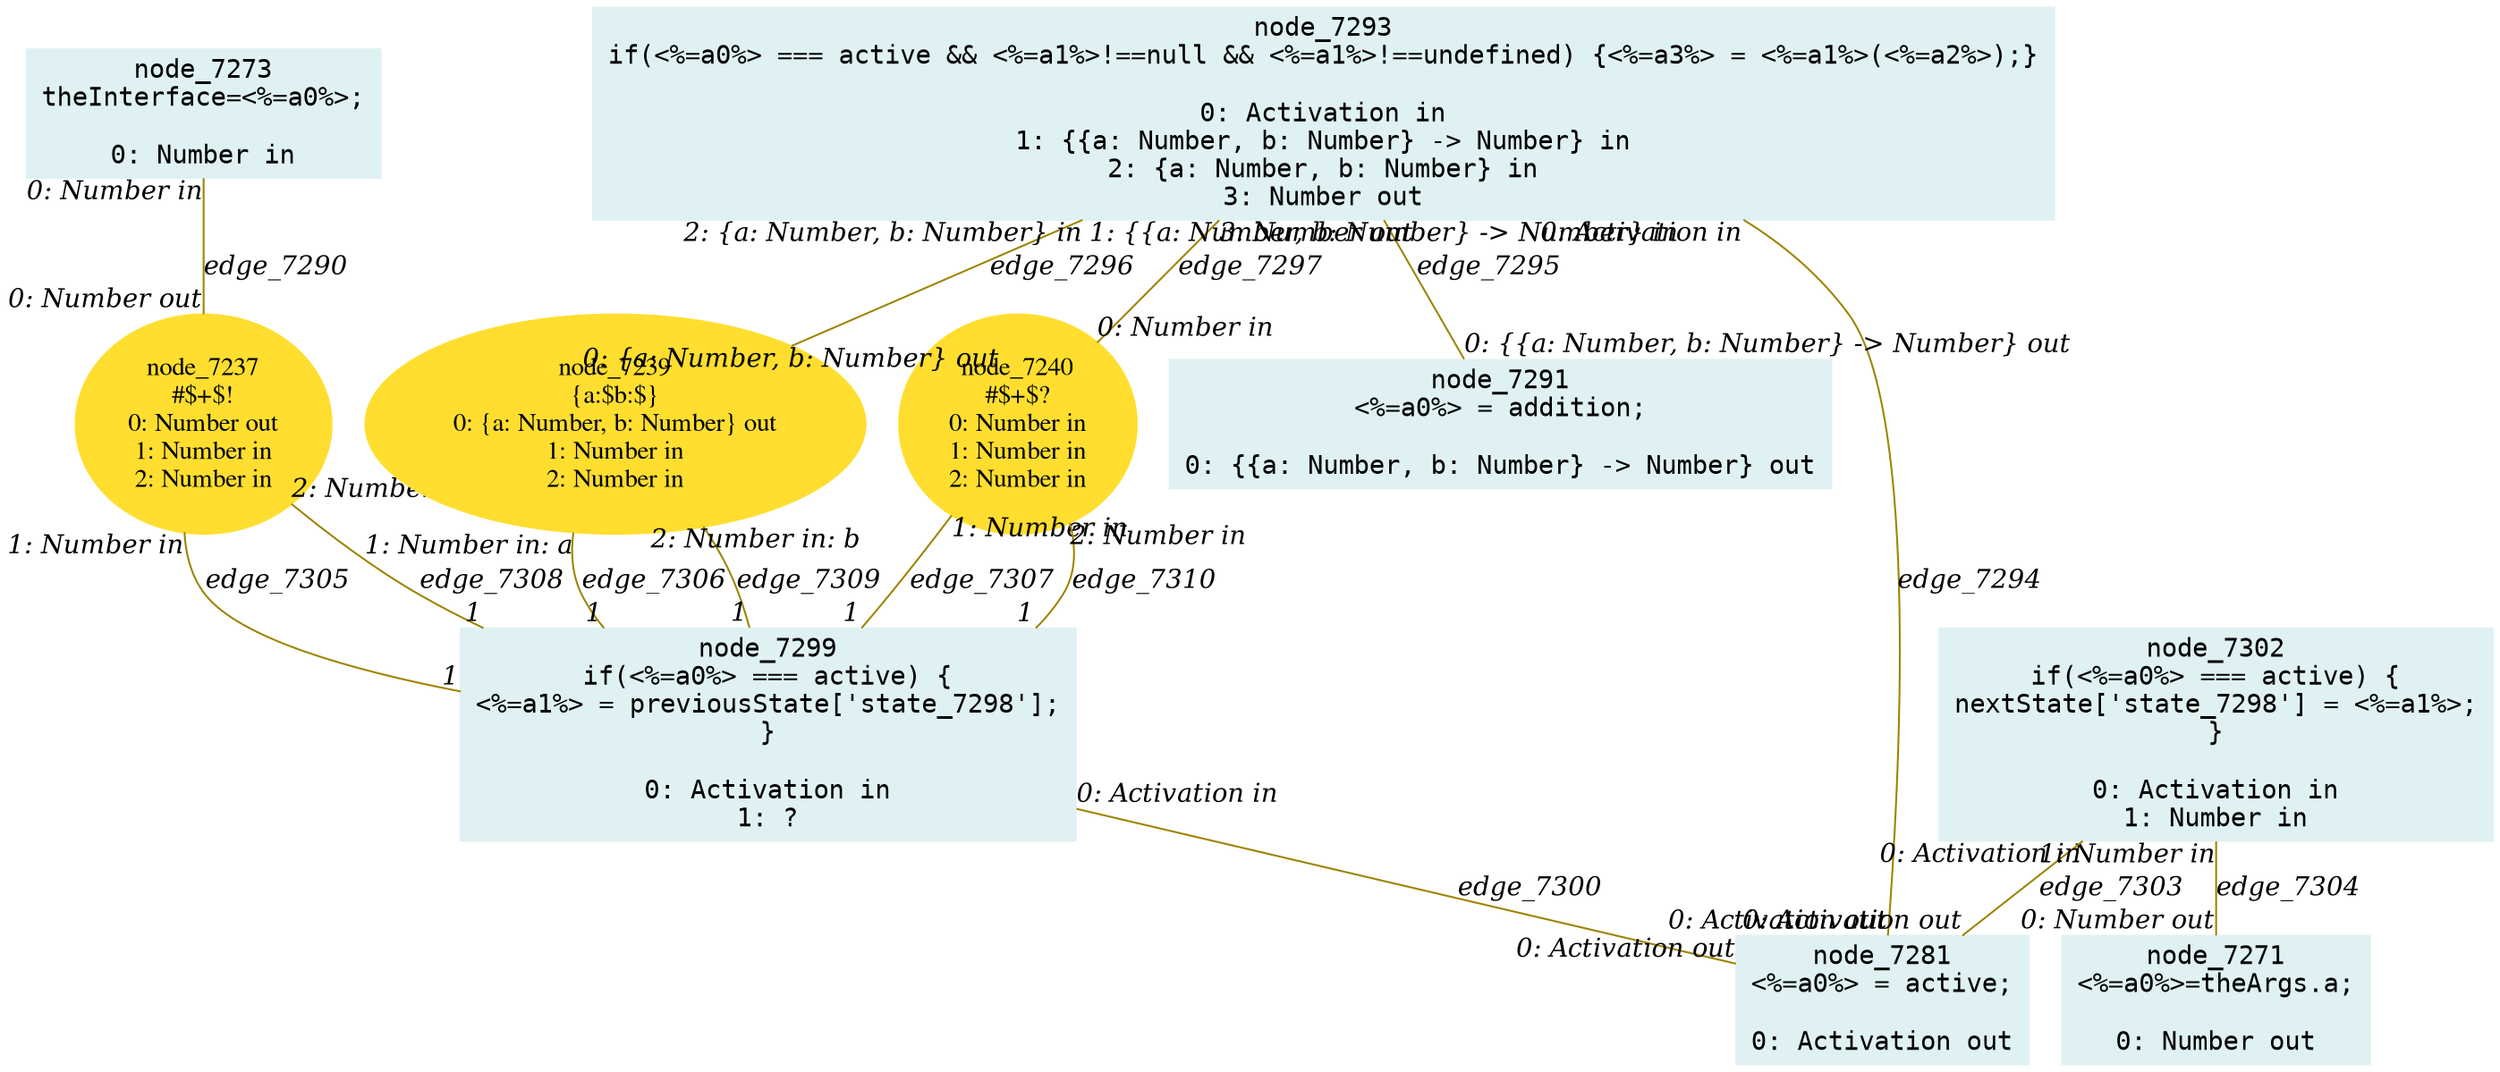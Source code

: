 digraph g{node_7237 [shape="ellipse", style="filled", color="#ffde2f", fontname="Times", label="node_7237
#$+$!
0: Number out
1: Number in
2: Number in" ]
node_7239 [shape="ellipse", style="filled", color="#ffde2f", fontname="Times", label="node_7239
{a:$b:$}
0: {a: Number, b: Number} out
1: Number in
2: Number in" ]
node_7240 [shape="ellipse", style="filled", color="#ffde2f", fontname="Times", label="node_7240
#$+$?
0: Number in
1: Number in
2: Number in" ]
node_7271 [shape="box", style="filled", color="#dff1f2", fontname="Courier", label="node_7271
<%=a0%>=theArgs.a;

0: Number out" ]
node_7273 [shape="box", style="filled", color="#dff1f2", fontname="Courier", label="node_7273
theInterface=<%=a0%>;

0: Number in" ]
node_7281 [shape="box", style="filled", color="#dff1f2", fontname="Courier", label="node_7281
<%=a0%> = active;

0: Activation out" ]
node_7291 [shape="box", style="filled", color="#dff1f2", fontname="Courier", label="node_7291
<%=a0%> = addition;

0: {{a: Number, b: Number} -> Number} out" ]
node_7293 [shape="box", style="filled", color="#dff1f2", fontname="Courier", label="node_7293
if(<%=a0%> === active && <%=a1%>!==null && <%=a1%>!==undefined) {<%=a3%> = <%=a1%>(<%=a2%>);}

0: Activation in
1: {{a: Number, b: Number} -> Number} in
2: {a: Number, b: Number} in
3: Number out" ]
node_7299 [shape="box", style="filled", color="#dff1f2", fontname="Courier", label="node_7299
if(<%=a0%> === active) {
<%=a1%> = previousState['state_7298'];
}

0: Activation in
1: ?" ]
node_7302 [shape="box", style="filled", color="#dff1f2", fontname="Courier", label="node_7302
if(<%=a0%> === active) {
nextState['state_7298'] = <%=a1%>;
}

0: Activation in
1: Number in" ]
node_7273 -> node_7237 [dir=none, arrowHead=none, fontname="Times-Italic", arrowsize=1, color="#9d8400", label="edge_7290",  headlabel="0: Number out", taillabel="0: Number in" ]
node_7293 -> node_7281 [dir=none, arrowHead=none, fontname="Times-Italic", arrowsize=1, color="#9d8400", label="edge_7294",  headlabel="0: Activation out", taillabel="0: Activation in" ]
node_7293 -> node_7291 [dir=none, arrowHead=none, fontname="Times-Italic", arrowsize=1, color="#9d8400", label="edge_7295",  headlabel="0: {{a: Number, b: Number} -> Number} out", taillabel="1: {{a: Number, b: Number} -> Number} in" ]
node_7293 -> node_7239 [dir=none, arrowHead=none, fontname="Times-Italic", arrowsize=1, color="#9d8400", label="edge_7296",  headlabel="0: {a: Number, b: Number} out", taillabel="2: {a: Number, b: Number} in" ]
node_7293 -> node_7240 [dir=none, arrowHead=none, fontname="Times-Italic", arrowsize=1, color="#9d8400", label="edge_7297",  headlabel="0: Number in", taillabel="3: Number out" ]
node_7299 -> node_7281 [dir=none, arrowHead=none, fontname="Times-Italic", arrowsize=1, color="#9d8400", label="edge_7300",  headlabel="0: Activation out", taillabel="0: Activation in" ]
node_7302 -> node_7281 [dir=none, arrowHead=none, fontname="Times-Italic", arrowsize=1, color="#9d8400", label="edge_7303",  headlabel="0: Activation out", taillabel="0: Activation in" ]
node_7302 -> node_7271 [dir=none, arrowHead=none, fontname="Times-Italic", arrowsize=1, color="#9d8400", label="edge_7304",  headlabel="0: Number out", taillabel="1: Number in" ]
node_7237 -> node_7299 [dir=none, arrowHead=none, fontname="Times-Italic", arrowsize=1, color="#9d8400", label="edge_7305",  headlabel="1", taillabel="1: Number in" ]
node_7239 -> node_7299 [dir=none, arrowHead=none, fontname="Times-Italic", arrowsize=1, color="#9d8400", label="edge_7306",  headlabel="1", taillabel="1: Number in: a" ]
node_7240 -> node_7299 [dir=none, arrowHead=none, fontname="Times-Italic", arrowsize=1, color="#9d8400", label="edge_7307",  headlabel="1", taillabel="1: Number in" ]
node_7237 -> node_7299 [dir=none, arrowHead=none, fontname="Times-Italic", arrowsize=1, color="#9d8400", label="edge_7308",  headlabel="1", taillabel="2: Number in" ]
node_7239 -> node_7299 [dir=none, arrowHead=none, fontname="Times-Italic", arrowsize=1, color="#9d8400", label="edge_7309",  headlabel="1", taillabel="2: Number in: b" ]
node_7240 -> node_7299 [dir=none, arrowHead=none, fontname="Times-Italic", arrowsize=1, color="#9d8400", label="edge_7310",  headlabel="1", taillabel="2: Number in" ]
}